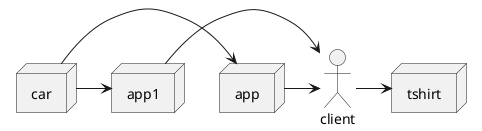 @startuml
actor client
node app
node app1
node car
node tshirt

car -> app
car -> app1
app -> client
app1 -> client
client -> tshirt
@enduml